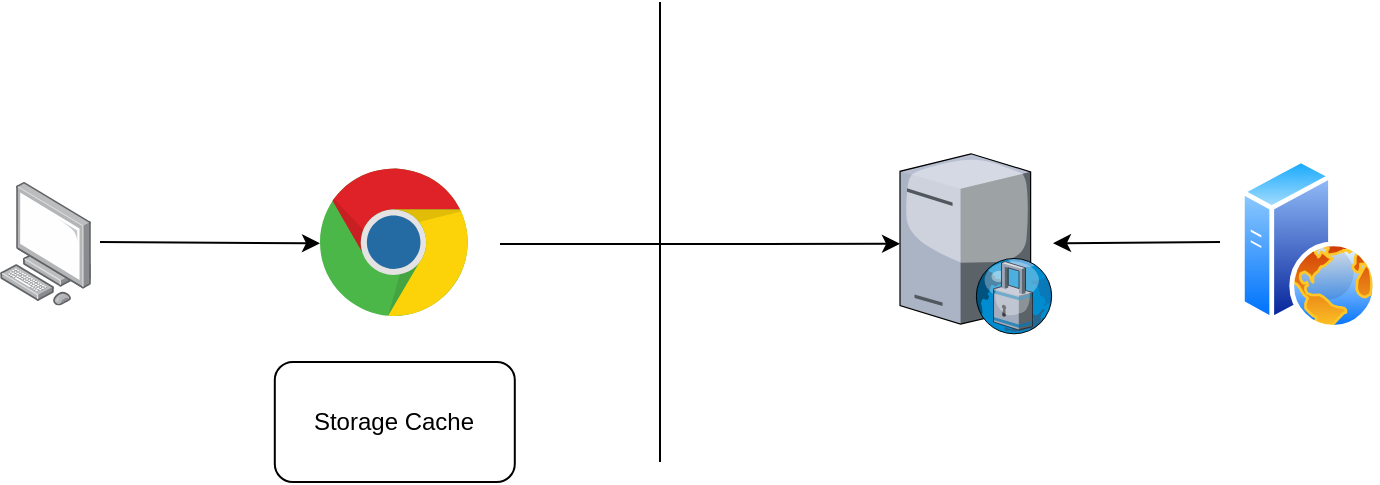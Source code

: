 <mxfile version="21.6.5" type="device">
  <diagram name="Trang-1" id="u2st_K3AqDDW6p5V9r8l">
    <mxGraphModel dx="1050" dy="566" grid="1" gridSize="10" guides="1" tooltips="1" connect="1" arrows="1" fold="1" page="1" pageScale="1" pageWidth="827" pageHeight="1169" math="0" shadow="0">
      <root>
        <mxCell id="0" />
        <mxCell id="1" parent="0" />
        <mxCell id="PsQ5kO2IlvH7tem_f4N5-1" value="" style="image;points=[];aspect=fixed;html=1;align=center;shadow=0;dashed=0;image=img/lib/allied_telesis/computer_and_terminals/Personal_Computer.svg;" vertex="1" parent="1">
          <mxGeometry x="130" y="260" width="45.6" height="61.8" as="geometry" />
        </mxCell>
        <mxCell id="PsQ5kO2IlvH7tem_f4N5-2" value="" style="image;aspect=fixed;perimeter=ellipsePerimeter;html=1;align=center;shadow=0;dashed=0;spacingTop=3;image=img/lib/active_directory/web_server.svg;" vertex="1" parent="1">
          <mxGeometry x="750" y="247.95" width="68.72" height="85.9" as="geometry" />
        </mxCell>
        <mxCell id="PsQ5kO2IlvH7tem_f4N5-3" value="" style="verticalLabelPosition=bottom;sketch=0;aspect=fixed;html=1;verticalAlign=top;strokeColor=none;align=center;outlineConnect=0;shape=mxgraph.citrix.proxy_server;" vertex="1" parent="1">
          <mxGeometry x="580" y="245.9" width="76.5" height="90" as="geometry" />
        </mxCell>
        <mxCell id="PsQ5kO2IlvH7tem_f4N5-4" value="" style="dashed=0;outlineConnect=0;html=1;align=center;labelPosition=center;verticalLabelPosition=bottom;verticalAlign=top;shape=mxgraph.weblogos.chrome" vertex="1" parent="1">
          <mxGeometry x="290" y="253.2" width="74.8" height="75.4" as="geometry" />
        </mxCell>
        <mxCell id="PsQ5kO2IlvH7tem_f4N5-6" value="" style="endArrow=classic;html=1;rounded=0;" edge="1" parent="1" target="PsQ5kO2IlvH7tem_f4N5-4">
          <mxGeometry width="50" height="50" relative="1" as="geometry">
            <mxPoint x="180" y="290" as="sourcePoint" />
            <mxPoint x="270" y="290" as="targetPoint" />
          </mxGeometry>
        </mxCell>
        <mxCell id="PsQ5kO2IlvH7tem_f4N5-7" value="" style="endArrow=classic;html=1;rounded=0;" edge="1" parent="1" target="PsQ5kO2IlvH7tem_f4N5-3">
          <mxGeometry width="50" height="50" relative="1" as="geometry">
            <mxPoint x="380" y="291" as="sourcePoint" />
            <mxPoint x="300" y="301" as="targetPoint" />
          </mxGeometry>
        </mxCell>
        <mxCell id="PsQ5kO2IlvH7tem_f4N5-8" value="" style="endArrow=classic;html=1;rounded=0;" edge="1" parent="1" target="PsQ5kO2IlvH7tem_f4N5-3">
          <mxGeometry width="50" height="50" relative="1" as="geometry">
            <mxPoint x="740" y="290" as="sourcePoint" />
            <mxPoint x="440" y="270" as="targetPoint" />
          </mxGeometry>
        </mxCell>
        <mxCell id="PsQ5kO2IlvH7tem_f4N5-9" value="" style="endArrow=none;html=1;rounded=0;" edge="1" parent="1">
          <mxGeometry width="50" height="50" relative="1" as="geometry">
            <mxPoint x="460" y="400" as="sourcePoint" />
            <mxPoint x="460" y="170" as="targetPoint" />
          </mxGeometry>
        </mxCell>
        <mxCell id="PsQ5kO2IlvH7tem_f4N5-10" value="Storage Cache" style="rounded=1;whiteSpace=wrap;html=1;" vertex="1" parent="1">
          <mxGeometry x="267.4" y="350" width="120" height="60" as="geometry" />
        </mxCell>
      </root>
    </mxGraphModel>
  </diagram>
</mxfile>
